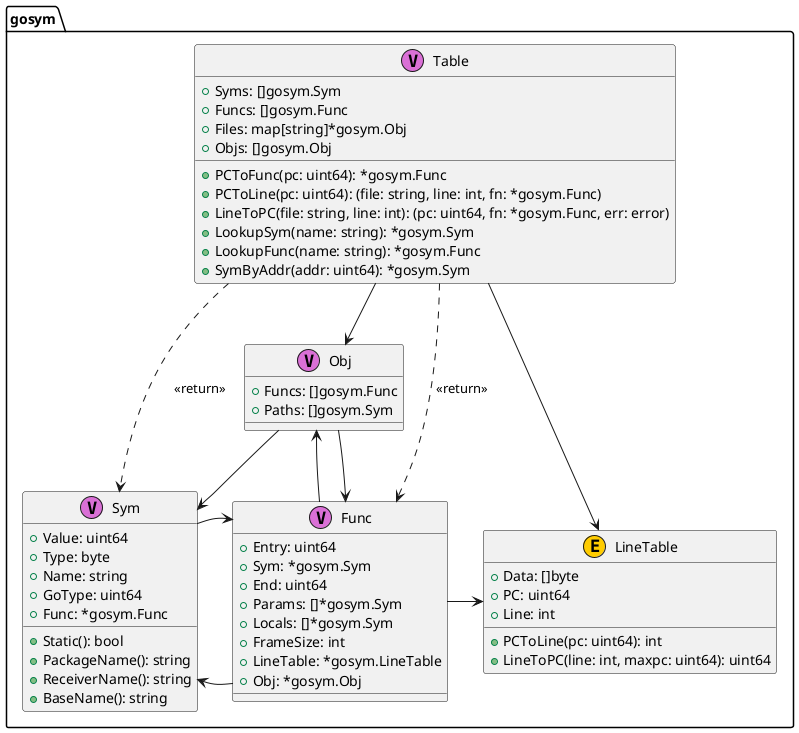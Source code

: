 @startuml

package "gosym" {
	class "Func" as gosym.Func <<V,Orchid>> {
		+Entry: uint64
		+Sym: *gosym.Sym
		+End: uint64
		+Params: []*gosym.Sym
		+Locals: []*gosym.Sym
		+FrameSize: int
		+LineTable: *gosym.LineTable
		+Obj: *gosym.Obj
	}
}

	gosym.Func -left-> gosym.Sym
	gosym.Func -right-> gosym.LineTable
	gosym.Func -left-> gosym.Obj


package "gosym" {
	class "LineTable" as gosym.LineTable <<E,#FFCC00>> {
		+Data: []byte
		+PC: uint64
		+Line: int
		+PCToLine(pc: uint64): int
		+LineToPC(line: int, maxpc: uint64): uint64
	}
}

package "gosym" {
	class "Obj" as gosym.Obj <<V,Orchid>> {
		+Funcs: []gosym.Func
		+Paths: []gosym.Sym
	}
}

	gosym.Obj -right-> gosym.Func
	gosym.Obj -down-> gosym.Sym


package "gosym" {
	class "Sym" as gosym.Sym <<V,Orchid>> {
		+Value: uint64
		+Type: byte
		+Name: string
		+GoType: uint64
		+Func: *gosym.Func
		+Static(): bool
		+PackageName(): string
		+ReceiverName(): string
		+BaseName(): string
	}
}

	gosym.Sym --> gosym.Func


package "gosym" {
	class "Table" as gosym.Table <<V,Orchid>> {
		+Syms: []gosym.Sym
		+Funcs: []gosym.Func
		+Files: map[string]*gosym.Obj
		+Objs: []gosym.Obj
		+PCToFunc(pc: uint64): *gosym.Func
		+PCToLine(pc: uint64): (file: string, line: int, fn: *gosym.Func)
		+LineToPC(file: string, line: int): (pc: uint64, fn: *gosym.Func, err: error)
		+LookupSym(name: string): *gosym.Sym
		+LookupFunc(name: string): *gosym.Func
		+SymByAddr(addr: uint64): *gosym.Sym
	}
}
	gosym.Table --> gosym.Obj
	gosym.Table --> gosym.LineTable
	gosym.Table ..> gosym.Sym : <<return>>
	gosym.Table ..> gosym.Func : <<return>>

@enduml
